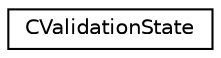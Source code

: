 digraph "Graphical Class Hierarchy"
{
  edge [fontname="Helvetica",fontsize="10",labelfontname="Helvetica",labelfontsize="10"];
  node [fontname="Helvetica",fontsize="10",shape=record];
  rankdir="LR";
  Node0 [label="CValidationState",height=0.2,width=0.4,color="black", fillcolor="white", style="filled",URL="$d5/df6/class_c_validation_state.html",tooltip="Capture information about block/transaction validation. "];
}
